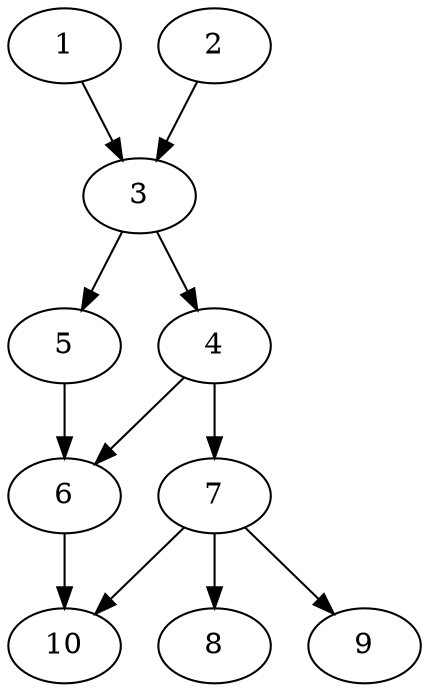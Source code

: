 // DAG automatically generated by daggen at Thu Oct  3 13:58:04 2019
// ./daggen --dot -n 10 --ccr 0.3 --fat 0.5 --regular 0.5 --density 0.6 --mindata 5242880 --maxdata 52428800 
digraph G {
  1 [size="103144107", alpha="0.18", expect_size="30943232"] 
  1 -> 3 [size ="30943232"]
  2 [size="169618773", alpha="0.17", expect_size="50885632"] 
  2 -> 3 [size ="50885632"]
  3 [size="104253440", alpha="0.14", expect_size="31276032"] 
  3 -> 4 [size ="31276032"]
  3 -> 5 [size ="31276032"]
  4 [size="143643307", alpha="0.15", expect_size="43092992"] 
  4 -> 6 [size ="43092992"]
  4 -> 7 [size ="43092992"]
  5 [size="123583147", alpha="0.03", expect_size="37074944"] 
  5 -> 6 [size ="37074944"]
  6 [size="134656000", alpha="0.17", expect_size="40396800"] 
  6 -> 10 [size ="40396800"]
  7 [size="69898240", alpha="0.03", expect_size="20969472"] 
  7 -> 8 [size ="20969472"]
  7 -> 9 [size ="20969472"]
  7 -> 10 [size ="20969472"]
  8 [size="25832107", alpha="0.16", expect_size="7749632"] 
  9 [size="92337493", alpha="0.04", expect_size="27701248"] 
  10 [size="103768747", alpha="0.10", expect_size="31130624"] 
}
